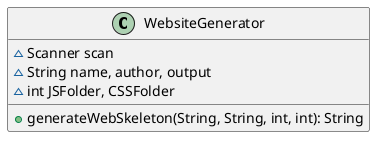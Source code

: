 @startuml
'https://plantuml.com/class-diagram

class WebsiteGenerator
{
    ~Scanner scan
    ~String name, author, output
    ~int JSFolder, CSSFolder

    +generateWebSkeleton(String, String, int, int): String
}

@enduml